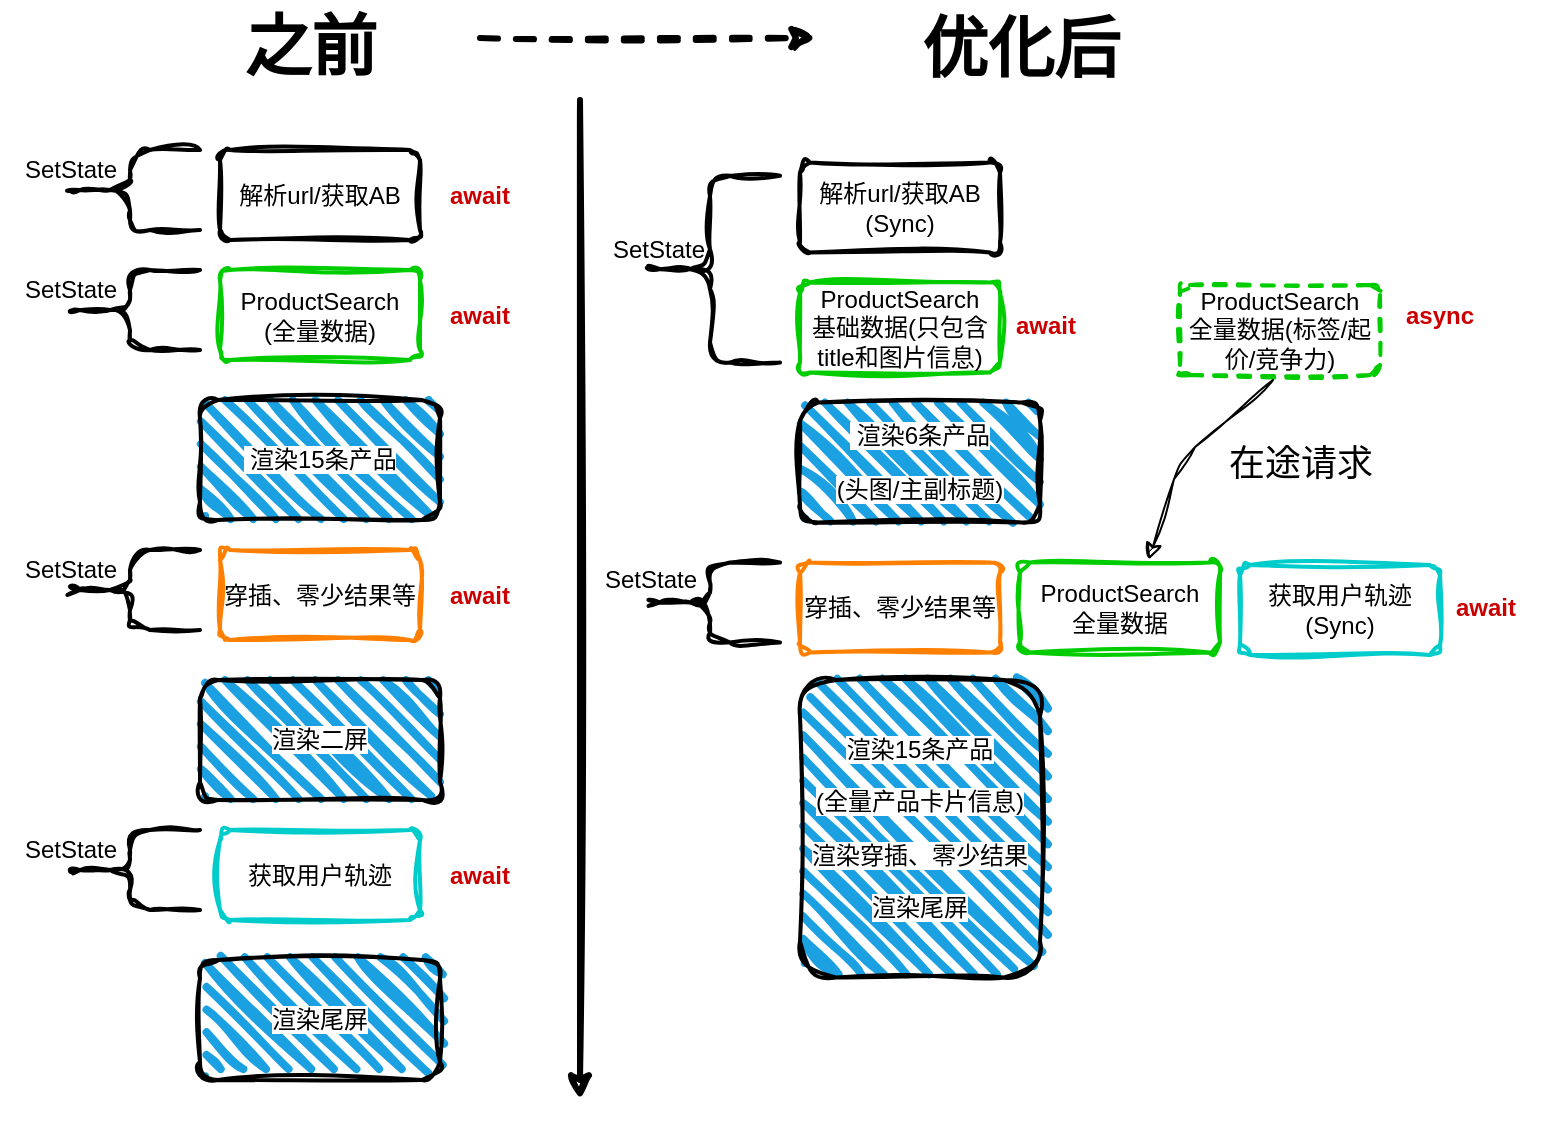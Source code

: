 <mxfile version="20.8.10" type="github">
  <diagram name="第 1 页" id="h7guNUNuEZAvRdEFAoXu">
    <mxGraphModel dx="1446" dy="766" grid="1" gridSize="10" guides="1" tooltips="1" connect="1" arrows="1" fold="1" page="1" pageScale="1" pageWidth="827" pageHeight="1169" math="0" shadow="0">
      <root>
        <mxCell id="0" />
        <mxCell id="1" parent="0" />
        <mxCell id="q4ey1tj-G2VjlWOxj3wE-38" value="" style="group" vertex="1" connectable="0" parent="1">
          <mxGeometry x="40" y="170" width="773" height="500" as="geometry" />
        </mxCell>
        <mxCell id="qU5GhlJ0_iXKbKkcytwh-4" value="" style="endArrow=classic;html=1;rounded=1;sketch=1;curveFitting=1;jiggle=2;strokeWidth=3;" parent="q4ey1tj-G2VjlWOxj3wE-38" edge="1">
          <mxGeometry width="50" height="50" relative="1" as="geometry">
            <mxPoint x="290" as="sourcePoint" />
            <mxPoint x="290" y="500" as="targetPoint" />
          </mxGeometry>
        </mxCell>
        <mxCell id="qU5GhlJ0_iXKbKkcytwh-8" value="&lt;p style=&quot;line-height: 120%;&quot;&gt;&lt;span style=&quot;background-color: rgb(255, 255, 255);&quot;&gt;&amp;nbsp;渲染15条产品&lt;/span&gt;&lt;/p&gt;" style="rounded=1;whiteSpace=wrap;html=1;strokeWidth=2;fillWeight=4;hachureGap=8;hachureAngle=45;fillColor=#1ba1e2;sketch=1;curveFitting=1;jiggle=2;" parent="q4ey1tj-G2VjlWOxj3wE-38" vertex="1">
          <mxGeometry x="100" y="150" width="120" height="60" as="geometry" />
        </mxCell>
        <mxCell id="qU5GhlJ0_iXKbKkcytwh-9" value="&lt;p style=&quot;line-height: 120%;&quot;&gt;&lt;span style=&quot;background-color: rgb(255, 255, 255);&quot;&gt;渲染二屏&lt;/span&gt;&lt;/p&gt;" style="rounded=1;whiteSpace=wrap;html=1;strokeWidth=2;fillWeight=4;hachureGap=8;hachureAngle=45;fillColor=#1ba1e2;sketch=1;curveFitting=1;jiggle=2;" parent="q4ey1tj-G2VjlWOxj3wE-38" vertex="1">
          <mxGeometry x="100" y="290" width="120" height="60" as="geometry" />
        </mxCell>
        <mxCell id="qU5GhlJ0_iXKbKkcytwh-16" value="解析url/获取AB" style="rounded=1;absoluteArcSize=1;html=1;arcSize=10;whiteSpace=wrap;points=[];strokeColor=default;fillColor=inherit;fillWeight=4;hachureGap=8;hachureAngle=45;strokeWidth=2;fontFamily=Helvetica;fontSize=12;fontColor=default;sketch=1;curveFitting=1;jiggle=2;" parent="q4ey1tj-G2VjlWOxj3wE-38" vertex="1">
          <mxGeometry x="110" y="25" width="100" height="45" as="geometry" />
        </mxCell>
        <mxCell id="qU5GhlJ0_iXKbKkcytwh-21" value="" style="group;rounded=1;sketch=1;curveFitting=1;jiggle=2;" parent="q4ey1tj-G2VjlWOxj3wE-38" vertex="1" connectable="0">
          <mxGeometry y="20" width="100" height="45" as="geometry" />
        </mxCell>
        <mxCell id="qU5GhlJ0_iXKbKkcytwh-13" value="" style="shape=curlyBracket;whiteSpace=wrap;html=1;rounded=1;labelPosition=left;verticalLabelPosition=middle;align=right;verticalAlign=middle;fillWeight=4;hachureGap=8;hachureAngle=45;strokeColor=default;strokeWidth=2;fontFamily=Helvetica;fontSize=12;fontColor=default;fillColor=#1ba1e2;size=0.5;sketch=1;curveFitting=1;jiggle=2;" parent="qU5GhlJ0_iXKbKkcytwh-21" vertex="1">
          <mxGeometry x="30" y="5" width="70" height="40" as="geometry" />
        </mxCell>
        <mxCell id="qU5GhlJ0_iXKbKkcytwh-20" value="SetState&lt;br&gt;" style="text;html=1;align=center;verticalAlign=middle;resizable=0;points=[];autosize=1;strokeColor=none;fillColor=none;fontSize=12;fontFamily=Helvetica;fontColor=default;rounded=1;sketch=1;curveFitting=1;jiggle=2;" parent="qU5GhlJ0_iXKbKkcytwh-21" vertex="1">
          <mxGeometry width="70" height="30" as="geometry" />
        </mxCell>
        <UserObject label="await" placeholders="1" name="Variable" id="qU5GhlJ0_iXKbKkcytwh-22">
          <mxCell style="text;html=1;strokeColor=none;fillColor=none;align=center;verticalAlign=middle;whiteSpace=wrap;overflow=hidden;fontSize=12;fontFamily=Helvetica;fontColor=#CC0000;fontStyle=1;labelBackgroundColor=none;rounded=1;sketch=1;curveFitting=1;jiggle=2;" parent="q4ey1tj-G2VjlWOxj3wE-38" vertex="1">
            <mxGeometry x="210" y="31.25" width="60" height="32.5" as="geometry" />
          </mxCell>
        </UserObject>
        <mxCell id="qU5GhlJ0_iXKbKkcytwh-26" value="ProductSearch&lt;br&gt;(全量数据)" style="rounded=1;absoluteArcSize=1;html=1;arcSize=10;whiteSpace=wrap;points=[];strokeColor=#00CC00;fillColor=inherit;fillWeight=4;hachureGap=8;hachureAngle=45;strokeWidth=2;fontFamily=Helvetica;fontSize=12;fontColor=default;shadow=0;glass=0;sketch=1;curveFitting=1;jiggle=2;" parent="q4ey1tj-G2VjlWOxj3wE-38" vertex="1">
          <mxGeometry x="110" y="85" width="100" height="45" as="geometry" />
        </mxCell>
        <mxCell id="qU5GhlJ0_iXKbKkcytwh-27" value="" style="group;rounded=1;sketch=1;curveFitting=1;jiggle=2;" parent="q4ey1tj-G2VjlWOxj3wE-38" vertex="1" connectable="0">
          <mxGeometry y="80" width="100" height="45" as="geometry" />
        </mxCell>
        <mxCell id="qU5GhlJ0_iXKbKkcytwh-28" value="" style="shape=curlyBracket;whiteSpace=wrap;html=1;rounded=1;labelPosition=left;verticalLabelPosition=middle;align=right;verticalAlign=middle;fillWeight=4;hachureGap=8;hachureAngle=45;strokeColor=default;strokeWidth=2;fontFamily=Helvetica;fontSize=12;fontColor=default;fillColor=#1ba1e2;size=0.5;sketch=1;curveFitting=1;jiggle=2;" parent="qU5GhlJ0_iXKbKkcytwh-27" vertex="1">
          <mxGeometry x="30" y="5" width="70" height="40" as="geometry" />
        </mxCell>
        <mxCell id="qU5GhlJ0_iXKbKkcytwh-29" value="SetState&lt;br&gt;" style="text;html=1;align=center;verticalAlign=middle;resizable=0;points=[];autosize=1;strokeColor=none;fillColor=none;fontSize=12;fontFamily=Helvetica;fontColor=default;rounded=1;sketch=1;curveFitting=1;jiggle=2;" parent="qU5GhlJ0_iXKbKkcytwh-27" vertex="1">
          <mxGeometry width="70" height="30" as="geometry" />
        </mxCell>
        <UserObject label="await" placeholders="1" name="Variable" id="qU5GhlJ0_iXKbKkcytwh-30">
          <mxCell style="text;html=1;strokeColor=none;fillColor=none;align=center;verticalAlign=middle;whiteSpace=wrap;overflow=hidden;fontSize=12;fontFamily=Helvetica;fontColor=#CC0000;fontStyle=1;labelBackgroundColor=none;rounded=1;sketch=1;curveFitting=1;jiggle=2;" parent="q4ey1tj-G2VjlWOxj3wE-38" vertex="1">
            <mxGeometry x="210" y="91.25" width="60" height="32.5" as="geometry" />
          </mxCell>
        </UserObject>
        <mxCell id="qU5GhlJ0_iXKbKkcytwh-31" value="穿插、零少结果等" style="rounded=1;absoluteArcSize=1;html=1;arcSize=10;whiteSpace=wrap;points=[];strokeColor=#FF8000;fillColor=inherit;fillWeight=4;hachureGap=8;hachureAngle=45;strokeWidth=2;fontFamily=Helvetica;fontSize=12;fontColor=default;shadow=0;glass=0;sketch=1;curveFitting=1;jiggle=2;" parent="q4ey1tj-G2VjlWOxj3wE-38" vertex="1">
          <mxGeometry x="110" y="225" width="100" height="45" as="geometry" />
        </mxCell>
        <mxCell id="qU5GhlJ0_iXKbKkcytwh-32" value="" style="group;rounded=1;sketch=1;curveFitting=1;jiggle=2;" parent="q4ey1tj-G2VjlWOxj3wE-38" vertex="1" connectable="0">
          <mxGeometry y="220" width="100" height="45" as="geometry" />
        </mxCell>
        <mxCell id="qU5GhlJ0_iXKbKkcytwh-33" value="" style="shape=curlyBracket;whiteSpace=wrap;html=1;rounded=1;labelPosition=left;verticalLabelPosition=middle;align=right;verticalAlign=middle;fillWeight=4;hachureGap=8;hachureAngle=45;strokeColor=default;strokeWidth=2;fontFamily=Helvetica;fontSize=12;fontColor=default;fillColor=#1ba1e2;size=0.5;sketch=1;curveFitting=1;jiggle=2;" parent="qU5GhlJ0_iXKbKkcytwh-32" vertex="1">
          <mxGeometry x="30" y="5" width="70" height="40" as="geometry" />
        </mxCell>
        <mxCell id="qU5GhlJ0_iXKbKkcytwh-34" value="SetState&lt;br&gt;" style="text;html=1;align=center;verticalAlign=middle;resizable=0;points=[];autosize=1;strokeColor=none;fillColor=none;fontSize=12;fontFamily=Helvetica;fontColor=default;rounded=1;sketch=1;curveFitting=1;jiggle=2;" parent="qU5GhlJ0_iXKbKkcytwh-32" vertex="1">
          <mxGeometry width="70" height="30" as="geometry" />
        </mxCell>
        <UserObject label="await" placeholders="1" name="Variable" id="qU5GhlJ0_iXKbKkcytwh-35">
          <mxCell style="text;html=1;strokeColor=none;fillColor=none;align=center;verticalAlign=middle;whiteSpace=wrap;overflow=hidden;fontSize=12;fontFamily=Helvetica;fontColor=#CC0000;fontStyle=1;labelBackgroundColor=none;rounded=1;sketch=1;curveFitting=1;jiggle=2;" parent="q4ey1tj-G2VjlWOxj3wE-38" vertex="1">
            <mxGeometry x="210" y="231.25" width="60" height="32.5" as="geometry" />
          </mxCell>
        </UserObject>
        <mxCell id="qU5GhlJ0_iXKbKkcytwh-36" value="获取用户轨迹" style="rounded=1;absoluteArcSize=1;html=1;arcSize=10;whiteSpace=wrap;points=[];strokeColor=#00CCCC;fillColor=inherit;fillWeight=4;hachureGap=8;hachureAngle=45;strokeWidth=2;fontFamily=Helvetica;fontSize=12;fontColor=default;shadow=0;glass=0;sketch=1;curveFitting=1;jiggle=2;" parent="q4ey1tj-G2VjlWOxj3wE-38" vertex="1">
          <mxGeometry x="110" y="365" width="100" height="45" as="geometry" />
        </mxCell>
        <mxCell id="qU5GhlJ0_iXKbKkcytwh-37" value="" style="group;rounded=1;sketch=1;curveFitting=1;jiggle=2;" parent="q4ey1tj-G2VjlWOxj3wE-38" vertex="1" connectable="0">
          <mxGeometry y="360" width="100" height="45" as="geometry" />
        </mxCell>
        <mxCell id="qU5GhlJ0_iXKbKkcytwh-38" value="" style="shape=curlyBracket;whiteSpace=wrap;html=1;rounded=1;labelPosition=left;verticalLabelPosition=middle;align=right;verticalAlign=middle;fillWeight=4;hachureGap=8;hachureAngle=45;strokeColor=default;strokeWidth=2;fontFamily=Helvetica;fontSize=12;fontColor=default;fillColor=#1ba1e2;size=0.5;sketch=1;curveFitting=1;jiggle=2;" parent="qU5GhlJ0_iXKbKkcytwh-37" vertex="1">
          <mxGeometry x="30" y="5" width="70" height="40" as="geometry" />
        </mxCell>
        <mxCell id="qU5GhlJ0_iXKbKkcytwh-39" value="SetState&lt;br&gt;" style="text;html=1;align=center;verticalAlign=middle;resizable=0;points=[];autosize=1;strokeColor=none;fillColor=none;fontSize=12;fontFamily=Helvetica;fontColor=default;rounded=1;sketch=1;curveFitting=1;jiggle=2;" parent="qU5GhlJ0_iXKbKkcytwh-37" vertex="1">
          <mxGeometry width="70" height="30" as="geometry" />
        </mxCell>
        <UserObject label="await" placeholders="1" name="Variable" id="qU5GhlJ0_iXKbKkcytwh-40">
          <mxCell style="text;html=1;strokeColor=none;fillColor=none;align=center;verticalAlign=middle;whiteSpace=wrap;overflow=hidden;fontSize=12;fontFamily=Helvetica;fontColor=#CC0000;fontStyle=1;labelBackgroundColor=none;rounded=1;sketch=1;curveFitting=1;jiggle=2;" parent="q4ey1tj-G2VjlWOxj3wE-38" vertex="1">
            <mxGeometry x="210" y="371.25" width="60" height="32.5" as="geometry" />
          </mxCell>
        </UserObject>
        <mxCell id="qU5GhlJ0_iXKbKkcytwh-41" value="&lt;span style=&quot;background-color: rgb(255, 255, 255);&quot;&gt;渲染尾屏&lt;/span&gt;" style="rounded=1;whiteSpace=wrap;html=1;strokeWidth=2;fillWeight=4;hachureGap=8;hachureAngle=45;fillColor=#1ba1e2;sketch=1;curveFitting=1;jiggle=2;" parent="q4ey1tj-G2VjlWOxj3wE-38" vertex="1">
          <mxGeometry x="100" y="430" width="120" height="60" as="geometry" />
        </mxCell>
        <mxCell id="q4ey1tj-G2VjlWOxj3wE-4" value="&lt;p style=&quot;line-height: 120%;&quot;&gt;&lt;span style=&quot;background-color: rgb(255, 255, 255);&quot;&gt;&amp;nbsp;渲染6条产品&lt;/span&gt;&lt;/p&gt;&lt;p style=&quot;line-height: 120%;&quot;&gt;&lt;span style=&quot;background-color: rgb(255, 255, 255);&quot;&gt;(头图/主副标题)&lt;/span&gt;&lt;/p&gt;" style="rounded=1;whiteSpace=wrap;html=1;strokeWidth=2;fillWeight=4;hachureGap=8;hachureAngle=45;fillColor=#1ba1e2;sketch=1;curveFitting=1;jiggle=2;" vertex="1" parent="q4ey1tj-G2VjlWOxj3wE-38">
          <mxGeometry x="400" y="151.25" width="120" height="60" as="geometry" />
        </mxCell>
        <mxCell id="q4ey1tj-G2VjlWOxj3wE-5" value="&lt;p style=&quot;line-height: 120%;&quot;&gt;&lt;span style=&quot;background-color: rgb(255, 255, 255);&quot;&gt;渲染15条产品&lt;/span&gt;&lt;/p&gt;&lt;p style=&quot;line-height: 120%;&quot;&gt;&lt;span style=&quot;background-color: rgb(255, 255, 255);&quot;&gt;(全量产品卡片信息)&lt;/span&gt;&lt;/p&gt;&lt;p style=&quot;line-height: 120%;&quot;&gt;&lt;span style=&quot;background-color: rgb(255, 255, 255);&quot;&gt;渲染穿插、零少结果&lt;/span&gt;&lt;/p&gt;&lt;p style=&quot;line-height: 120%;&quot;&gt;&lt;span style=&quot;background-color: rgb(255, 255, 255);&quot;&gt;渲染尾屏&lt;/span&gt;&lt;/p&gt;" style="rounded=1;whiteSpace=wrap;html=1;strokeWidth=2;fillWeight=4;hachureGap=8;hachureAngle=45;fillColor=#1ba1e2;sketch=1;curveFitting=1;jiggle=2;" vertex="1" parent="q4ey1tj-G2VjlWOxj3wE-38">
          <mxGeometry x="400" y="290" width="120" height="148.75" as="geometry" />
        </mxCell>
        <mxCell id="q4ey1tj-G2VjlWOxj3wE-6" value="解析url/获取AB&lt;br&gt;(Sync)" style="rounded=1;absoluteArcSize=1;html=1;arcSize=10;whiteSpace=wrap;points=[];strokeColor=default;fillColor=inherit;fillWeight=4;hachureGap=8;hachureAngle=45;strokeWidth=2;fontFamily=Helvetica;fontSize=12;fontColor=default;sketch=1;curveFitting=1;jiggle=2;" vertex="1" parent="q4ey1tj-G2VjlWOxj3wE-38">
          <mxGeometry x="400" y="31.25" width="100" height="45" as="geometry" />
        </mxCell>
        <mxCell id="q4ey1tj-G2VjlWOxj3wE-7" value="" style="group;rounded=1;sketch=1;curveFitting=1;jiggle=2;" vertex="1" connectable="0" parent="q4ey1tj-G2VjlWOxj3wE-38">
          <mxGeometry x="300" y="25" width="100" height="105" as="geometry" />
        </mxCell>
        <mxCell id="q4ey1tj-G2VjlWOxj3wE-8" value="" style="shape=curlyBracket;whiteSpace=wrap;html=1;rounded=1;labelPosition=left;verticalLabelPosition=middle;align=right;verticalAlign=middle;fillWeight=4;hachureGap=8;hachureAngle=45;strokeColor=default;strokeWidth=2;fontFamily=Helvetica;fontSize=12;fontColor=default;fillColor=#1ba1e2;size=0.5;sketch=1;curveFitting=1;jiggle=2;" vertex="1" parent="q4ey1tj-G2VjlWOxj3wE-7">
          <mxGeometry x="20" y="12.917" width="70" height="93.333" as="geometry" />
        </mxCell>
        <mxCell id="q4ey1tj-G2VjlWOxj3wE-9" value="SetState&lt;br&gt;" style="text;html=1;align=center;verticalAlign=middle;resizable=0;points=[];autosize=1;strokeColor=none;fillColor=none;fontSize=12;fontFamily=Helvetica;fontColor=default;rounded=1;sketch=1;curveFitting=1;jiggle=2;" vertex="1" parent="q4ey1tj-G2VjlWOxj3wE-7">
          <mxGeometry x="-6" y="35" width="70" height="30" as="geometry" />
        </mxCell>
        <mxCell id="q4ey1tj-G2VjlWOxj3wE-11" value="ProductSearch&lt;br&gt;基础数据(只包含title和图片信息)" style="rounded=1;absoluteArcSize=1;html=1;arcSize=10;whiteSpace=wrap;points=[];strokeColor=#00CC00;fillColor=inherit;fillWeight=4;hachureGap=8;hachureAngle=45;strokeWidth=2;fontFamily=Helvetica;fontSize=12;fontColor=default;shadow=0;glass=0;sketch=1;curveFitting=1;jiggle=2;" vertex="1" parent="q4ey1tj-G2VjlWOxj3wE-38">
          <mxGeometry x="400" y="91.25" width="100" height="45" as="geometry" />
        </mxCell>
        <UserObject label="await" placeholders="1" name="Variable" id="q4ey1tj-G2VjlWOxj3wE-15">
          <mxCell style="text;html=1;strokeColor=none;fillColor=none;align=center;verticalAlign=middle;whiteSpace=wrap;overflow=hidden;fontSize=12;fontFamily=Helvetica;fontColor=#CC0000;fontStyle=1;labelBackgroundColor=none;rounded=1;sketch=1;curveFitting=1;jiggle=2;" vertex="1" parent="q4ey1tj-G2VjlWOxj3wE-38">
            <mxGeometry x="493" y="96.5" width="60" height="32.5" as="geometry" />
          </mxCell>
        </UserObject>
        <mxCell id="q4ey1tj-G2VjlWOxj3wE-16" value="穿插、零少结果等" style="rounded=1;absoluteArcSize=1;html=1;arcSize=10;whiteSpace=wrap;points=[];strokeColor=#FF8000;fillColor=inherit;fillWeight=4;hachureGap=8;hachureAngle=45;strokeWidth=2;fontFamily=Helvetica;fontSize=12;fontColor=default;shadow=0;glass=0;sketch=1;curveFitting=1;jiggle=2;" vertex="1" parent="q4ey1tj-G2VjlWOxj3wE-38">
          <mxGeometry x="400" y="231.25" width="100" height="45" as="geometry" />
        </mxCell>
        <mxCell id="q4ey1tj-G2VjlWOxj3wE-17" value="" style="group;rounded=1;sketch=1;curveFitting=1;jiggle=2;" vertex="1" connectable="0" parent="q4ey1tj-G2VjlWOxj3wE-38">
          <mxGeometry x="300" y="225" width="100" height="45" as="geometry" />
        </mxCell>
        <mxCell id="q4ey1tj-G2VjlWOxj3wE-18" value="" style="shape=curlyBracket;whiteSpace=wrap;html=1;rounded=1;labelPosition=left;verticalLabelPosition=middle;align=right;verticalAlign=middle;fillWeight=4;hachureGap=8;hachureAngle=45;strokeColor=default;strokeWidth=2;fontFamily=Helvetica;fontSize=12;fontColor=default;fillColor=#1ba1e2;size=0.5;sketch=1;curveFitting=1;jiggle=2;" vertex="1" parent="q4ey1tj-G2VjlWOxj3wE-17">
          <mxGeometry x="20" y="6.25" width="70" height="40" as="geometry" />
        </mxCell>
        <mxCell id="q4ey1tj-G2VjlWOxj3wE-19" value="SetState&lt;br&gt;" style="text;html=1;align=center;verticalAlign=middle;resizable=0;points=[];autosize=1;strokeColor=none;fillColor=none;fontSize=12;fontFamily=Helvetica;fontColor=default;rounded=1;sketch=1;curveFitting=1;jiggle=2;" vertex="1" parent="q4ey1tj-G2VjlWOxj3wE-17">
          <mxGeometry x="-10" width="70" height="30" as="geometry" />
        </mxCell>
        <mxCell id="q4ey1tj-G2VjlWOxj3wE-21" value="获取用户轨迹&lt;br&gt;(Sync)" style="rounded=1;absoluteArcSize=1;html=1;arcSize=10;whiteSpace=wrap;points=[];strokeColor=#00CCCC;fillColor=inherit;fillWeight=4;hachureGap=8;hachureAngle=45;strokeWidth=2;fontFamily=Helvetica;fontSize=12;fontColor=default;shadow=0;glass=0;sketch=1;curveFitting=1;jiggle=2;" vertex="1" parent="q4ey1tj-G2VjlWOxj3wE-38">
          <mxGeometry x="620" y="232.5" width="100" height="45" as="geometry" />
        </mxCell>
        <mxCell id="q4ey1tj-G2VjlWOxj3wE-27" value="ProductSearch&lt;br&gt;全量数据(标签/起价/竞争力)" style="rounded=1;absoluteArcSize=1;html=1;arcSize=10;whiteSpace=wrap;points=[];strokeColor=#00CC00;fillColor=inherit;fillWeight=4;hachureGap=8;hachureAngle=45;strokeWidth=2;fontFamily=Helvetica;fontSize=12;fontColor=default;shadow=0;glass=0;sketch=1;curveFitting=1;jiggle=2;dashed=1;" vertex="1" parent="q4ey1tj-G2VjlWOxj3wE-38">
          <mxGeometry x="590" y="92.5" width="100" height="45" as="geometry" />
        </mxCell>
        <mxCell id="q4ey1tj-G2VjlWOxj3wE-28" value="ProductSearch&lt;br&gt;全量数据" style="rounded=1;absoluteArcSize=1;html=1;arcSize=10;whiteSpace=wrap;points=[];strokeColor=#00CC00;fillColor=inherit;fillWeight=4;hachureGap=8;hachureAngle=45;strokeWidth=2;fontFamily=Helvetica;fontSize=12;fontColor=default;shadow=0;glass=0;sketch=1;curveFitting=1;jiggle=2;labelBorderColor=none;labelBackgroundColor=none;" vertex="1" parent="q4ey1tj-G2VjlWOxj3wE-38">
          <mxGeometry x="510" y="231.25" width="100" height="45" as="geometry" />
        </mxCell>
        <mxCell id="q4ey1tj-G2VjlWOxj3wE-31" value="" style="endArrow=classic;html=1;rounded=1;sketch=1;hachureGap=4;jiggle=2;curveFitting=1;fontFamily=Architects Daughter;fontSource=https%3A%2F%2Ffonts.googleapis.com%2Fcss%3Ffamily%3DArchitects%2BDaughter;fontSize=16;fontColor=default;entryX=0.645;entryY=-0.033;entryDx=0;entryDy=0;entryPerimeter=0;exitX=0.465;exitY=1.056;exitDx=0;exitDy=0;exitPerimeter=0;" edge="1" parent="q4ey1tj-G2VjlWOxj3wE-38" source="q4ey1tj-G2VjlWOxj3wE-27" target="q4ey1tj-G2VjlWOxj3wE-28">
          <mxGeometry relative="1" as="geometry">
            <mxPoint x="570" y="136.25" as="sourcePoint" />
            <mxPoint x="670" y="136.25" as="targetPoint" />
            <Array as="points">
              <mxPoint x="590" y="180" />
            </Array>
          </mxGeometry>
        </mxCell>
        <mxCell id="q4ey1tj-G2VjlWOxj3wE-34" value="&lt;font face=&quot;Lucida Console&quot; style=&quot;font-size: 18px;&quot;&gt;在途请求&lt;/font&gt;" style="text;html=1;align=center;verticalAlign=middle;resizable=0;points=[];autosize=1;strokeColor=none;fillColor=none;fontSize=20;fontFamily=Architects Daughter;fontColor=default;" vertex="1" parent="q4ey1tj-G2VjlWOxj3wE-38">
          <mxGeometry x="600" y="161.25" width="100" height="40" as="geometry" />
        </mxCell>
        <UserObject label="async" placeholders="1" name="Variable" id="q4ey1tj-G2VjlWOxj3wE-36">
          <mxCell style="text;html=1;strokeColor=none;fillColor=none;align=center;verticalAlign=middle;whiteSpace=wrap;overflow=hidden;fontSize=12;fontFamily=Helvetica;fontColor=#CC0000;fontStyle=1;labelBackgroundColor=none;rounded=1;sketch=1;curveFitting=1;jiggle=2;" vertex="1" parent="q4ey1tj-G2VjlWOxj3wE-38">
            <mxGeometry x="690" y="91.25" width="60" height="32.5" as="geometry" />
          </mxCell>
        </UserObject>
        <UserObject label="await" placeholders="1" name="Variable" id="q4ey1tj-G2VjlWOxj3wE-37">
          <mxCell style="text;html=1;strokeColor=none;fillColor=none;align=center;verticalAlign=middle;whiteSpace=wrap;overflow=hidden;fontSize=12;fontFamily=Helvetica;fontColor=#CC0000;fontStyle=1;labelBackgroundColor=none;rounded=1;sketch=1;curveFitting=1;jiggle=2;" vertex="1" parent="q4ey1tj-G2VjlWOxj3wE-38">
            <mxGeometry x="713" y="237.5" width="60" height="32.5" as="geometry" />
          </mxCell>
        </UserObject>
        <mxCell id="q4ey1tj-G2VjlWOxj3wE-39" value="&lt;b&gt;&lt;font style=&quot;font-size: 33px;&quot;&gt;之前&lt;/font&gt;&lt;/b&gt;" style="text;html=1;align=center;verticalAlign=middle;resizable=0;points=[];autosize=1;strokeColor=none;fillColor=none;fontSize=20;fontFamily=Architects Daughter;fontColor=default;" vertex="1" parent="1">
          <mxGeometry x="150" y="120" width="90" height="50" as="geometry" />
        </mxCell>
        <mxCell id="q4ey1tj-G2VjlWOxj3wE-40" value="" style="endArrow=classic;html=1;rounded=1;sketch=1;hachureGap=4;jiggle=2;curveFitting=1;strokeWidth=3;fontFamily=Lucida Console;fontSize=18;fontColor=default;jumpStyle=sharp;strokeColor=default;dashed=1;" edge="1" parent="1">
          <mxGeometry width="50" height="50" relative="1" as="geometry">
            <mxPoint x="280" y="139" as="sourcePoint" />
            <mxPoint x="448" y="139" as="targetPoint" />
            <Array as="points" />
          </mxGeometry>
        </mxCell>
        <mxCell id="q4ey1tj-G2VjlWOxj3wE-42" value="&lt;span style=&quot;font-size: 33px;&quot;&gt;&lt;b&gt;优化后&lt;/b&gt;&lt;/span&gt;" style="text;html=1;align=center;verticalAlign=middle;resizable=0;points=[];autosize=1;strokeColor=none;fillColor=none;fontSize=20;fontFamily=Architects Daughter;fontColor=default;" vertex="1" parent="1">
          <mxGeometry x="490" y="121" width="120" height="50" as="geometry" />
        </mxCell>
      </root>
    </mxGraphModel>
  </diagram>
</mxfile>
